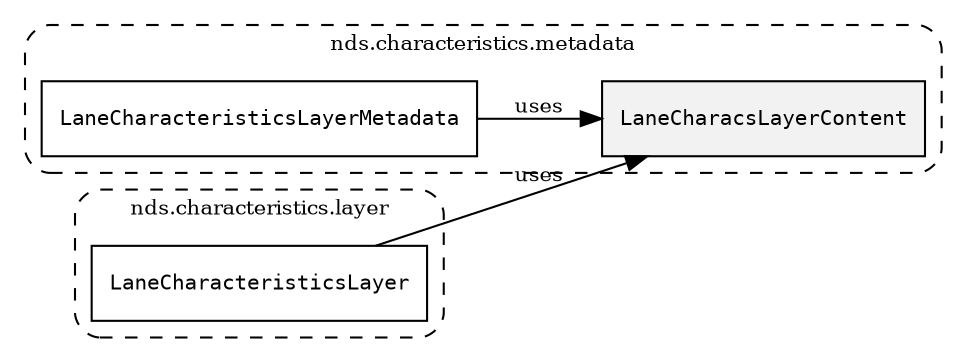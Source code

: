 /**
 * This dot file creates symbol collaboration diagram for LaneCharacsLayerContent.
 */
digraph ZSERIO
{
    node [shape=box, fontsize=10];
    rankdir="LR";
    fontsize=10;
    tooltip="LaneCharacsLayerContent collaboration diagram";

    subgraph "cluster_nds.characteristics.metadata"
    {
        style="dashed, rounded";
        label="nds.characteristics.metadata";
        tooltip="Package nds.characteristics.metadata";
        href="../../../content/packages/nds.characteristics.metadata.html#Package-nds-characteristics-metadata";
        target="_parent";

        "LaneCharacsLayerContent" [style="filled", fillcolor="#0000000D", target="_parent", label=<<font face="monospace"><table align="center" border="0" cellspacing="0" cellpadding="0"><tr><td href="../../../content/packages/nds.characteristics.metadata.html#Bitmask-LaneCharacsLayerContent" title="Bitmask defined in nds.characteristics.metadata">LaneCharacsLayerContent</td></tr></table></font>>];
        "LaneCharacteristicsLayerMetadata" [target="_parent", label=<<font face="monospace"><table align="center" border="0" cellspacing="0" cellpadding="0"><tr><td href="../../../content/packages/nds.characteristics.metadata.html#Structure-LaneCharacteristicsLayerMetadata" title="Structure defined in nds.characteristics.metadata">LaneCharacteristicsLayerMetadata</td></tr></table></font>>];
    }

    subgraph "cluster_nds.characteristics.layer"
    {
        style="dashed, rounded";
        label="nds.characteristics.layer";
        tooltip="Package nds.characteristics.layer";
        href="../../../content/packages/nds.characteristics.layer.html#Package-nds-characteristics-layer";
        target="_parent";

        "LaneCharacteristicsLayer" [target="_parent", label=<<font face="monospace"><table align="center" border="0" cellspacing="0" cellpadding="0"><tr><td href="../../../content/packages/nds.characteristics.layer.html#Structure-LaneCharacteristicsLayer" title="Structure defined in nds.characteristics.layer">LaneCharacteristicsLayer</td></tr></table></font>>];
    }

    "LaneCharacteristicsLayer" -> "LaneCharacsLayerContent" [label="uses", fontsize=10];
    "LaneCharacteristicsLayerMetadata" -> "LaneCharacsLayerContent" [label="uses", fontsize=10];
}
